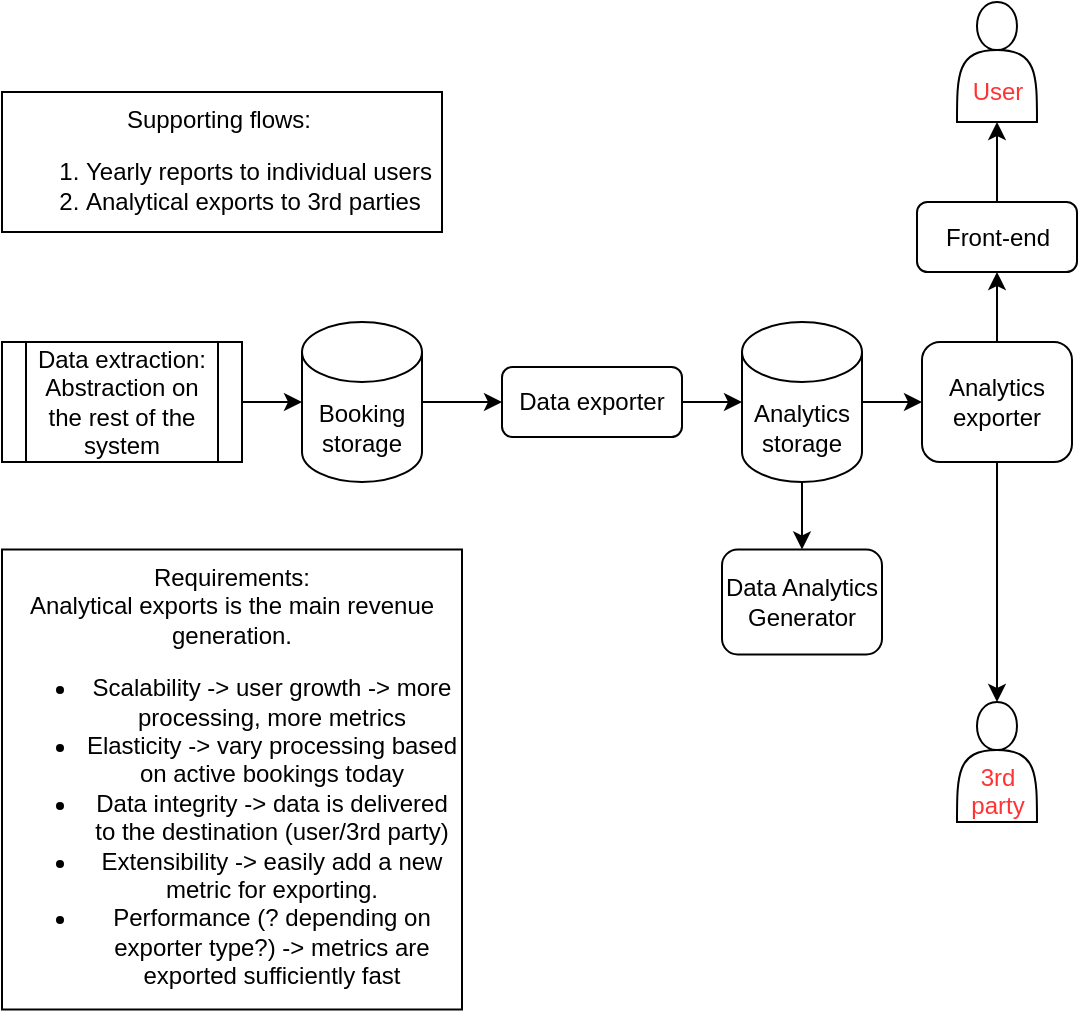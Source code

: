<mxfile version="21.7.4" type="device">
  <diagram id="R2lEEEUBdFMjLlhIrx00" name="Page-1">
    <mxGraphModel dx="741" dy="662" grid="1" gridSize="10" guides="1" tooltips="1" connect="1" arrows="1" fold="1" page="1" pageScale="1" pageWidth="850" pageHeight="1100" background="none" math="0" shadow="0" extFonts="Permanent Marker^https://fonts.googleapis.com/css?family=Permanent+Marker">
      <root>
        <mxCell id="0" />
        <mxCell id="1" parent="0" />
        <mxCell id="Dd1cYbYYxi9G3Xba6974-35" value="&lt;div style=&quot;border-color: var(--border-color);&quot;&gt;Requirements:&lt;/div&gt;&lt;div style=&quot;border-color: var(--border-color);&quot;&gt;Analytical exports is the main revenue generation.&lt;/div&gt;&lt;div style=&quot;border-color: var(--border-color);&quot;&gt;&lt;ul&gt;&lt;li style=&quot;&quot;&gt;Scalability -&amp;gt; user growth -&amp;gt; more processing, more metrics&lt;br&gt;&lt;/li&gt;&lt;li style=&quot;&quot;&gt;Elasticity -&amp;gt; vary processing based on active bookings today&lt;/li&gt;&lt;li style=&quot;&quot;&gt;Data integrity -&amp;gt; data is delivered to the destination (user/3rd party)&lt;/li&gt;&lt;li style=&quot;border-color: var(--border-color);&quot;&gt;Extensibility -&amp;gt; easily add a new metric for exporting.&lt;/li&gt;&lt;li style=&quot;border-color: var(--border-color);&quot;&gt;Performance (? depending on exporter type?) -&amp;gt; metrics are exported sufficiently fast&lt;/li&gt;&lt;/ul&gt;&lt;/div&gt;" style="rounded=0;whiteSpace=wrap;html=1;align=center;verticalAlign=top;" vertex="1" parent="1">
          <mxGeometry x="1020" y="283.75" width="230" height="230" as="geometry" />
        </mxCell>
        <mxCell id="Dd1cYbYYxi9G3Xba6974-51" value="" style="edgeStyle=orthogonalEdgeStyle;rounded=0;orthogonalLoop=1;jettySize=auto;html=1;" edge="1" parent="1" source="Dd1cYbYYxi9G3Xba6974-52" target="Dd1cYbYYxi9G3Xba6974-58">
          <mxGeometry relative="1" as="geometry" />
        </mxCell>
        <mxCell id="Dd1cYbYYxi9G3Xba6974-52" value="Booking storage" style="shape=cylinder3;whiteSpace=wrap;html=1;boundedLbl=1;backgroundOutline=1;size=15;" vertex="1" parent="1">
          <mxGeometry x="1170" y="170" width="60" height="80" as="geometry" />
        </mxCell>
        <mxCell id="Dd1cYbYYxi9G3Xba6974-73" style="edgeStyle=orthogonalEdgeStyle;rounded=0;orthogonalLoop=1;jettySize=auto;html=1;exitX=1;exitY=0.5;exitDx=0;exitDy=0;exitPerimeter=0;entryX=0;entryY=0.5;entryDx=0;entryDy=0;" edge="1" parent="1" source="Dd1cYbYYxi9G3Xba6974-55" target="Dd1cYbYYxi9G3Xba6974-62">
          <mxGeometry relative="1" as="geometry" />
        </mxCell>
        <mxCell id="Dd1cYbYYxi9G3Xba6974-77" value="" style="edgeStyle=orthogonalEdgeStyle;rounded=0;orthogonalLoop=1;jettySize=auto;html=1;" edge="1" parent="1" source="Dd1cYbYYxi9G3Xba6974-55" target="Dd1cYbYYxi9G3Xba6974-66">
          <mxGeometry relative="1" as="geometry" />
        </mxCell>
        <mxCell id="Dd1cYbYYxi9G3Xba6974-55" value="Analytics storage" style="shape=cylinder3;whiteSpace=wrap;html=1;boundedLbl=1;backgroundOutline=1;size=15;" vertex="1" parent="1">
          <mxGeometry x="1390" y="170" width="60" height="80" as="geometry" />
        </mxCell>
        <mxCell id="Dd1cYbYYxi9G3Xba6974-56" value="&lt;font color=&quot;#ff3333&quot;&gt;&lt;br&gt;&lt;br&gt;User&lt;/font&gt;" style="shape=actor;whiteSpace=wrap;html=1;" vertex="1" parent="1">
          <mxGeometry x="1497.5" y="10" width="40" height="60" as="geometry" />
        </mxCell>
        <mxCell id="Dd1cYbYYxi9G3Xba6974-57" value="" style="edgeStyle=orthogonalEdgeStyle;rounded=0;orthogonalLoop=1;jettySize=auto;html=1;exitX=1;exitY=0.5;exitDx=0;exitDy=0;" edge="1" parent="1" source="Dd1cYbYYxi9G3Xba6974-59" target="Dd1cYbYYxi9G3Xba6974-52">
          <mxGeometry relative="1" as="geometry">
            <mxPoint x="1142.72" y="209.4" as="sourcePoint" />
          </mxGeometry>
        </mxCell>
        <mxCell id="Dd1cYbYYxi9G3Xba6974-76" style="edgeStyle=orthogonalEdgeStyle;rounded=0;orthogonalLoop=1;jettySize=auto;html=1;exitX=1;exitY=0.5;exitDx=0;exitDy=0;entryX=0;entryY=0.5;entryDx=0;entryDy=0;entryPerimeter=0;" edge="1" parent="1" source="Dd1cYbYYxi9G3Xba6974-58" target="Dd1cYbYYxi9G3Xba6974-55">
          <mxGeometry relative="1" as="geometry" />
        </mxCell>
        <mxCell id="Dd1cYbYYxi9G3Xba6974-58" value="Data exporter" style="rounded=1;whiteSpace=wrap;html=1;" vertex="1" parent="1">
          <mxGeometry x="1270" y="192.5" width="90" height="35" as="geometry" />
        </mxCell>
        <mxCell id="Dd1cYbYYxi9G3Xba6974-59" value="Data extraction: Abstraction on the rest of the system" style="shape=process;whiteSpace=wrap;html=1;backgroundOutline=1;" vertex="1" parent="1">
          <mxGeometry x="1020" y="180" width="120" height="60" as="geometry" />
        </mxCell>
        <mxCell id="Dd1cYbYYxi9G3Xba6974-60" value="&lt;div style=&quot;text-align: center;&quot;&gt;&lt;span style=&quot;background-color: initial; text-align: left;&quot;&gt;Supporting flows:&lt;/span&gt;&lt;/div&gt;&lt;ol&gt;&lt;li&gt;&lt;span style=&quot;background-color: initial; text-align: left;&quot;&gt;Yearly reports to individual users&lt;/span&gt;&lt;/li&gt;&lt;li&gt;Analytical exports to 3rd parties&lt;/li&gt;&lt;/ol&gt;&lt;div style=&quot;text-align: center;&quot;&gt;&lt;br&gt;&lt;/div&gt;" style="rounded=0;whiteSpace=wrap;html=1;align=left;verticalAlign=top;" vertex="1" parent="1">
          <mxGeometry x="1020" y="55" width="220" height="70" as="geometry" />
        </mxCell>
        <mxCell id="Dd1cYbYYxi9G3Xba6974-74" style="edgeStyle=orthogonalEdgeStyle;rounded=0;orthogonalLoop=1;jettySize=auto;html=1;exitX=0.5;exitY=1;exitDx=0;exitDy=0;entryX=0.5;entryY=0;entryDx=0;entryDy=0;" edge="1" parent="1" source="Dd1cYbYYxi9G3Xba6974-62" target="Dd1cYbYYxi9G3Xba6974-63">
          <mxGeometry relative="1" as="geometry" />
        </mxCell>
        <mxCell id="Dd1cYbYYxi9G3Xba6974-75" style="edgeStyle=orthogonalEdgeStyle;rounded=0;orthogonalLoop=1;jettySize=auto;html=1;exitX=0.5;exitY=0;exitDx=0;exitDy=0;entryX=0.5;entryY=1;entryDx=0;entryDy=0;" edge="1" parent="1" source="Dd1cYbYYxi9G3Xba6974-62" target="Dd1cYbYYxi9G3Xba6974-68">
          <mxGeometry relative="1" as="geometry" />
        </mxCell>
        <mxCell id="Dd1cYbYYxi9G3Xba6974-62" value="Analytics exporter" style="rounded=1;whiteSpace=wrap;html=1;" vertex="1" parent="1">
          <mxGeometry x="1480" y="180" width="75" height="60" as="geometry" />
        </mxCell>
        <mxCell id="Dd1cYbYYxi9G3Xba6974-63" value="&lt;font color=&quot;#ff3333&quot;&gt;&lt;br&gt;&lt;br&gt;3rd party&lt;br&gt;&lt;/font&gt;" style="shape=actor;whiteSpace=wrap;html=1;" vertex="1" parent="1">
          <mxGeometry x="1497.5" y="360" width="40" height="60" as="geometry" />
        </mxCell>
        <mxCell id="Dd1cYbYYxi9G3Xba6974-66" value="Data Analytics Generator" style="rounded=1;whiteSpace=wrap;html=1;" vertex="1" parent="1">
          <mxGeometry x="1380" y="283.75" width="80" height="52.5" as="geometry" />
        </mxCell>
        <mxCell id="Dd1cYbYYxi9G3Xba6974-67" value="" style="edgeStyle=orthogonalEdgeStyle;rounded=0;orthogonalLoop=1;jettySize=auto;html=1;" edge="1" parent="1" source="Dd1cYbYYxi9G3Xba6974-68" target="Dd1cYbYYxi9G3Xba6974-56">
          <mxGeometry relative="1" as="geometry" />
        </mxCell>
        <mxCell id="Dd1cYbYYxi9G3Xba6974-68" value="Front-end" style="rounded=1;whiteSpace=wrap;html=1;" vertex="1" parent="1">
          <mxGeometry x="1477.5" y="110" width="80" height="35" as="geometry" />
        </mxCell>
      </root>
    </mxGraphModel>
  </diagram>
</mxfile>
